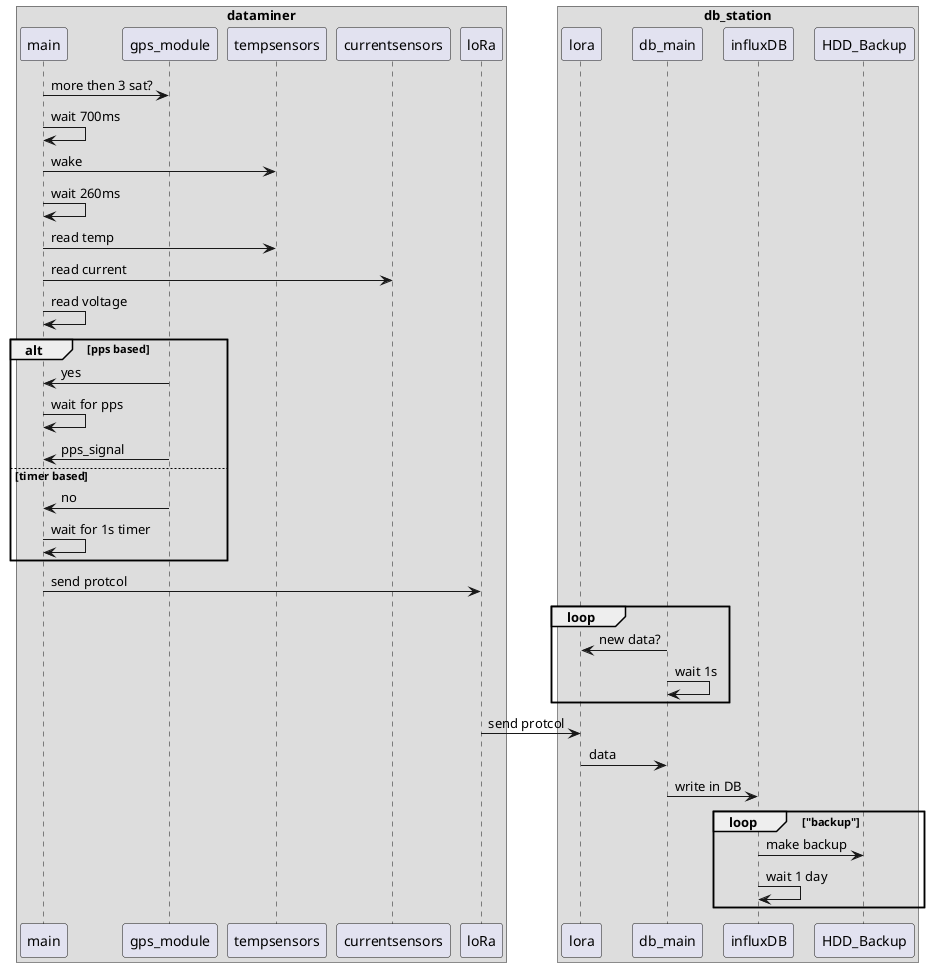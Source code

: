 @startuml
box "dataminer"
participant main
participant gps_module
participant tempsensors
participant currentsensors
participant loRa
end box

box "db_station"
participant lora
participant db_main
participant influxDB
participant HDD_Backup
end box

main -> gps_module: more then 3 sat?

main -> main: wait 700ms
main -> tempsensors: wake
main -> main: wait 260ms
main -> tempsensors: read temp
main -> currentsensors: read current
main -> main: read voltage

alt pps based
   gps_module -> main: yes
   main -> main: wait for pps
   gps_module -> main: pps_signal

else timer based
   gps_module -> main: no
   main -> main: wait for 1s timer
end
main -> loRa: send protcol

loop
   db_main -> lora: new data?
   db_main -> db_main: wait 1s
end loop
loRa -> lora: send protcol
lora -> db_main: data
db_main -> influxDB: write in DB

loop "backup"
    influxDB -> HDD_Backup: make backup
    influxDB -> influxDB: wait 1 day
end loop
@enduml